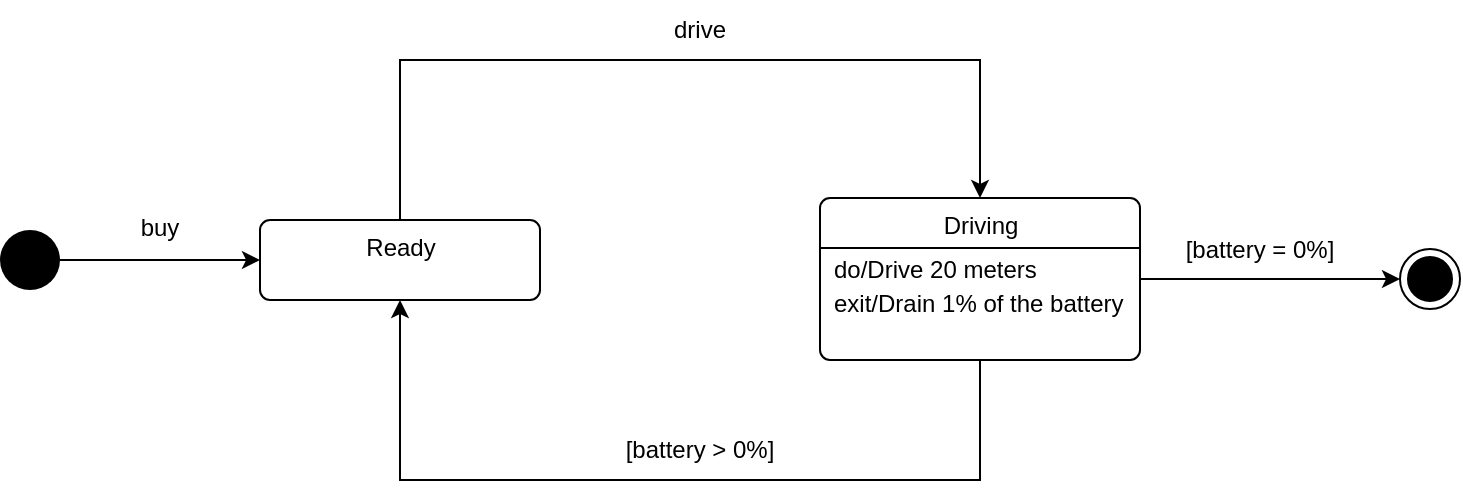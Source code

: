 <mxfile version="18.0.6" type="device" pages="2"><diagram id="QuFHSBNS82W5kBwCKCck" name="State Diagram"><mxGraphModel dx="918" dy="673" grid="1" gridSize="10" guides="1" tooltips="1" connect="1" arrows="1" fold="1" page="1" pageScale="1" pageWidth="1169" pageHeight="827" math="0" shadow="0"><root><mxCell id="0"/><mxCell id="1" parent="0"/><mxCell id="WiEuVhqg3tUjPyltgZMI-3" style="edgeStyle=orthogonalEdgeStyle;rounded=0;orthogonalLoop=1;jettySize=auto;html=1;exitX=0.5;exitY=0;exitDx=0;exitDy=0;entryX=0.5;entryY=0;entryDx=0;entryDy=0;" edge="1" parent="1" source="WiEuVhqg3tUjPyltgZMI-1" target="WiEuVhqg3tUjPyltgZMI-2"><mxGeometry relative="1" as="geometry"><mxPoint x="540" y="390" as="targetPoint"/><Array as="points"><mxPoint x="330" y="300"/><mxPoint x="620" y="300"/></Array></mxGeometry></mxCell><mxCell id="WiEuVhqg3tUjPyltgZMI-1" value="Ready" style="html=1;align=center;verticalAlign=top;rounded=1;absoluteArcSize=1;arcSize=10;dashed=0;" vertex="1" parent="1"><mxGeometry x="260" y="380" width="140" height="40" as="geometry"/></mxCell><mxCell id="WiEuVhqg3tUjPyltgZMI-4" style="edgeStyle=orthogonalEdgeStyle;rounded=0;orthogonalLoop=1;jettySize=auto;html=1;exitX=0.5;exitY=1;exitDx=0;exitDy=0;entryX=0.5;entryY=1;entryDx=0;entryDy=0;" edge="1" parent="1" source="WiEuVhqg3tUjPyltgZMI-2" target="WiEuVhqg3tUjPyltgZMI-1"><mxGeometry relative="1" as="geometry"><Array as="points"><mxPoint x="620" y="510"/><mxPoint x="330" y="510"/></Array></mxGeometry></mxCell><mxCell id="WiEuVhqg3tUjPyltgZMI-5" value="[battery &amp;gt; 0%]" style="text;html=1;strokeColor=none;fillColor=none;align=center;verticalAlign=middle;whiteSpace=wrap;rounded=0;" vertex="1" parent="1"><mxGeometry x="410" y="480" width="140" height="30" as="geometry"/></mxCell><mxCell id="WiEuVhqg3tUjPyltgZMI-15" value="" style="group" vertex="1" connectable="0" parent="1"><mxGeometry x="540" y="369" width="160" height="81" as="geometry"/></mxCell><mxCell id="WiEuVhqg3tUjPyltgZMI-2" value="Driving" style="html=1;align=center;verticalAlign=top;rounded=1;absoluteArcSize=1;arcSize=10;dashed=0;" vertex="1" parent="WiEuVhqg3tUjPyltgZMI-15"><mxGeometry width="160" height="81" as="geometry"/></mxCell><mxCell id="WiEuVhqg3tUjPyltgZMI-14" value="" style="endArrow=none;html=1;rounded=0;" edge="1" parent="WiEuVhqg3tUjPyltgZMI-15"><mxGeometry width="50" height="50" relative="1" as="geometry"><mxPoint y="24.98" as="sourcePoint"/><mxPoint x="160" y="24.98" as="targetPoint"/></mxGeometry></mxCell><mxCell id="WiEuVhqg3tUjPyltgZMI-16" value="do/Drive 20 meters" style="text;html=1;strokeColor=none;fillColor=none;align=left;verticalAlign=middle;whiteSpace=wrap;rounded=0;spacingLeft=5;" vertex="1" parent="WiEuVhqg3tUjPyltgZMI-15"><mxGeometry y="28.005" width="160" height="16.65" as="geometry"/></mxCell><mxCell id="WiEuVhqg3tUjPyltgZMI-17" value="exit/Drain 1% of the battery" style="text;html=1;strokeColor=none;fillColor=none;align=left;verticalAlign=middle;whiteSpace=wrap;rounded=0;spacingLeft=5;" vertex="1" parent="WiEuVhqg3tUjPyltgZMI-15"><mxGeometry y="44.655" width="160" height="16.65" as="geometry"/></mxCell><mxCell id="WiEuVhqg3tUjPyltgZMI-19" style="edgeStyle=orthogonalEdgeStyle;rounded=0;orthogonalLoop=1;jettySize=auto;html=1;exitX=1;exitY=0.75;exitDx=0;exitDy=0;entryX=0;entryY=0.5;entryDx=0;entryDy=0;" edge="1" parent="1" source="WiEuVhqg3tUjPyltgZMI-16" target="WiEuVhqg3tUjPyltgZMI-20"><mxGeometry relative="1" as="geometry"><mxPoint x="760" y="409.286" as="targetPoint"/></mxGeometry></mxCell><mxCell id="WiEuVhqg3tUjPyltgZMI-20" value="" style="ellipse;html=1;shape=endState;fillColor=#000000;strokeColor=#000000;" vertex="1" parent="1"><mxGeometry x="830" y="394.5" width="30" height="30" as="geometry"/></mxCell><mxCell id="WiEuVhqg3tUjPyltgZMI-21" value="[battery = 0%]" style="text;html=1;strokeColor=none;fillColor=none;align=center;verticalAlign=middle;whiteSpace=wrap;rounded=0;" vertex="1" parent="1"><mxGeometry x="720" y="380" width="80" height="30" as="geometry"/></mxCell><mxCell id="WiEuVhqg3tUjPyltgZMI-22" value="drive" style="text;html=1;strokeColor=none;fillColor=none;align=center;verticalAlign=middle;whiteSpace=wrap;rounded=0;" vertex="1" parent="1"><mxGeometry x="450" y="270" width="60" height="30" as="geometry"/></mxCell><mxCell id="WiEuVhqg3tUjPyltgZMI-25" style="edgeStyle=orthogonalEdgeStyle;rounded=0;orthogonalLoop=1;jettySize=auto;html=1;exitX=1;exitY=0.5;exitDx=0;exitDy=0;entryX=0;entryY=0.5;entryDx=0;entryDy=0;" edge="1" parent="1" source="WiEuVhqg3tUjPyltgZMI-24" target="WiEuVhqg3tUjPyltgZMI-1"><mxGeometry relative="1" as="geometry"/></mxCell><mxCell id="WiEuVhqg3tUjPyltgZMI-24" value="" style="ellipse;fillColor=#000000;strokeColor=none;" vertex="1" parent="1"><mxGeometry x="130" y="385" width="30" height="30" as="geometry"/></mxCell><mxCell id="WiEuVhqg3tUjPyltgZMI-26" value="buy" style="text;html=1;strokeColor=none;fillColor=none;align=center;verticalAlign=middle;whiteSpace=wrap;rounded=0;" vertex="1" parent="1"><mxGeometry x="180" y="369" width="60" height="30" as="geometry"/></mxCell></root></mxGraphModel></diagram><diagram id="dAME-vPFEAWHIg0Xx6Gk" name="Activity Diagram"><mxGraphModel dx="1296" dy="949" grid="1" gridSize="10" guides="1" tooltips="1" connect="1" arrows="1" fold="1" page="1" pageScale="1" pageWidth="1169" pageHeight="827" math="0" shadow="0"><root><mxCell id="0"/><mxCell id="1" parent="0"/><mxCell id="FjI1AuMr7kv54GDlpLBb-1" value="" style="rounded=1;whiteSpace=wrap;html=1;" vertex="1" parent="1"><mxGeometry x="40" y="40" width="650" height="150" as="geometry"/></mxCell><mxCell id="FjI1AuMr7kv54GDlpLBb-2" value="Buy a new car" style="text;html=1;strokeColor=none;fillColor=none;align=center;verticalAlign=middle;whiteSpace=wrap;rounded=0;" vertex="1" parent="1"><mxGeometry x="40" y="40" width="650" height="30" as="geometry"/></mxCell><mxCell id="FjI1AuMr7kv54GDlpLBb-3" value="" style="whiteSpace=wrap;html=1;aspect=fixed;" vertex="1" parent="1"><mxGeometry x="680" y="120" width="20" height="20" as="geometry"/></mxCell><mxCell id="FjI1AuMr7kv54GDlpLBb-4" value="car: ElonsToyCar" style="text;html=1;strokeColor=none;fillColor=none;align=center;verticalAlign=middle;whiteSpace=wrap;rounded=0;" vertex="1" parent="1"><mxGeometry x="690" y="90" width="110" height="30" as="geometry"/></mxCell><mxCell id="FjI1AuMr7kv54GDlpLBb-8" style="edgeStyle=orthogonalEdgeStyle;rounded=0;orthogonalLoop=1;jettySize=auto;html=1;exitX=1;exitY=0.5;exitDx=0;exitDy=0;entryX=0;entryY=0.5;entryDx=0;entryDy=0;" edge="1" parent="1" source="FjI1AuMr7kv54GDlpLBb-5" target="FjI1AuMr7kv54GDlpLBb-6"><mxGeometry relative="1" as="geometry"/></mxCell><mxCell id="FjI1AuMr7kv54GDlpLBb-5" value="Create a new car object&lt;br&gt;(ElonsToyCar::new)" style="rounded=1;whiteSpace=wrap;html=1;" vertex="1" parent="1"><mxGeometry x="140" y="100" width="140" height="60" as="geometry"/></mxCell><mxCell id="FjI1AuMr7kv54GDlpLBb-9" style="edgeStyle=orthogonalEdgeStyle;rounded=0;orthogonalLoop=1;jettySize=auto;html=1;exitX=1;exitY=0.5;exitDx=0;exitDy=0;entryX=0;entryY=0.5;entryDx=0;entryDy=0;" edge="1" parent="1" source="FjI1AuMr7kv54GDlpLBb-6" target="FjI1AuMr7kv54GDlpLBb-7"><mxGeometry relative="1" as="geometry"/></mxCell><mxCell id="FjI1AuMr7kv54GDlpLBb-6" value="Charge its battery to 100%" style="rounded=1;whiteSpace=wrap;html=1;" vertex="1" parent="1"><mxGeometry x="330" y="100" width="135" height="60" as="geometry"/></mxCell><mxCell id="FjI1AuMr7kv54GDlpLBb-10" style="edgeStyle=orthogonalEdgeStyle;rounded=0;orthogonalLoop=1;jettySize=auto;html=1;exitX=1;exitY=0.5;exitDx=0;exitDy=0;entryX=0;entryY=0.5;entryDx=0;entryDy=0;" edge="1" parent="1" source="FjI1AuMr7kv54GDlpLBb-7" target="FjI1AuMr7kv54GDlpLBb-3"><mxGeometry relative="1" as="geometry"/></mxCell><mxCell id="FjI1AuMr7kv54GDlpLBb-7" value="Set mileage to 0 meters" style="rounded=1;whiteSpace=wrap;html=1;" vertex="1" parent="1"><mxGeometry x="510" y="100" width="120" height="60" as="geometry"/></mxCell><mxCell id="FjI1AuMr7kv54GDlpLBb-11" value="" style="rounded=1;whiteSpace=wrap;html=1;" vertex="1" parent="1"><mxGeometry x="40" y="278" width="370" height="246" as="geometry"/></mxCell><mxCell id="FjI1AuMr7kv54GDlpLBb-12" value="Display the distance driven" style="text;html=1;strokeColor=none;fillColor=none;align=center;verticalAlign=middle;whiteSpace=wrap;rounded=0;" vertex="1" parent="1"><mxGeometry x="40" y="278" width="370" height="30" as="geometry"/></mxCell><mxCell id="FjI1AuMr7kv54GDlpLBb-18" style="edgeStyle=orthogonalEdgeStyle;rounded=0;orthogonalLoop=1;jettySize=auto;html=1;exitX=0.5;exitY=1;exitDx=0;exitDy=0;entryX=0.5;entryY=0;entryDx=0;entryDy=0;fontFamily=Helvetica;fontSize=12;fontColor=#000000;" edge="1" parent="1" source="FjI1AuMr7kv54GDlpLBb-13" target="FjI1AuMr7kv54GDlpLBb-14"><mxGeometry relative="1" as="geometry"/></mxCell><mxCell id="FjI1AuMr7kv54GDlpLBb-13" value="Get the current mileage in meters" style="rounded=1;whiteSpace=wrap;html=1;" vertex="1" parent="1"><mxGeometry x="150" y="344" width="170" height="60" as="geometry"/></mxCell><mxCell id="FjI1AuMr7kv54GDlpLBb-17" style="edgeStyle=orthogonalEdgeStyle;rounded=0;orthogonalLoop=1;jettySize=auto;html=1;exitX=1;exitY=0.5;exitDx=0;exitDy=0;entryX=0;entryY=0.5;entryDx=0;entryDy=0;fontFamily=Helvetica;fontSize=12;fontColor=#000000;" edge="1" parent="1" source="FjI1AuMr7kv54GDlpLBb-14" target="FjI1AuMr7kv54GDlpLBb-15"><mxGeometry relative="1" as="geometry"/></mxCell><mxCell id="FjI1AuMr7kv54GDlpLBb-14" value="&lt;p style=&quot;&quot;&gt;Generate string&lt;br&gt;&amp;nbsp;&lt;span style=&quot;text-align: left;&quot;&gt;&quot;Driven &amp;lt;METERS&amp;gt; meters&quot;&lt;/span&gt;&lt;/p&gt;" style="rounded=1;whiteSpace=wrap;html=1;" vertex="1" parent="1"><mxGeometry x="150" y="438" width="170" height="60" as="geometry"/></mxCell><mxCell id="FjI1AuMr7kv54GDlpLBb-15" value="" style="whiteSpace=wrap;html=1;aspect=fixed;labelBackgroundColor=none;fontFamily=Helvetica;fontSize=12;fontColor=#000000;" vertex="1" parent="1"><mxGeometry x="400" y="458" width="20" height="20" as="geometry"/></mxCell><mxCell id="FjI1AuMr7kv54GDlpLBb-19" value="" style="rounded=1;whiteSpace=wrap;html=1;" vertex="1" parent="1"><mxGeometry x="520" y="224" width="530" height="326" as="geometry"/></mxCell><mxCell id="FjI1AuMr7kv54GDlpLBb-20" value="Display the battery percentage" style="text;html=1;strokeColor=none;fillColor=none;align=center;verticalAlign=middle;whiteSpace=wrap;rounded=0;" vertex="1" parent="1"><mxGeometry x="520" y="224" width="530" height="30" as="geometry"/></mxCell><mxCell id="FjI1AuMr7kv54GDlpLBb-52" style="edgeStyle=orthogonalEdgeStyle;rounded=0;orthogonalLoop=1;jettySize=auto;html=1;exitX=0.5;exitY=1;exitDx=0;exitDy=0;entryX=0.5;entryY=0;entryDx=0;entryDy=0;fontFamily=Helvetica;fontSize=12;fontColor=#000000;" edge="1" parent="1" source="FjI1AuMr7kv54GDlpLBb-22" target="FjI1AuMr7kv54GDlpLBb-51"><mxGeometry relative="1" as="geometry"/></mxCell><mxCell id="FjI1AuMr7kv54GDlpLBb-22" value="Get the remaining battery percentage" style="rounded=1;whiteSpace=wrap;html=1;" vertex="1" parent="1"><mxGeometry x="605" y="278.5" width="170" height="60" as="geometry"/></mxCell><mxCell id="FjI1AuMr7kv54GDlpLBb-62" style="edgeStyle=orthogonalEdgeStyle;rounded=0;orthogonalLoop=1;jettySize=auto;html=1;exitX=0.5;exitY=0;exitDx=0;exitDy=0;entryX=0;entryY=0.5;entryDx=0;entryDy=0;fontFamily=Helvetica;fontSize=12;fontColor=#000000;" edge="1" parent="1" source="FjI1AuMr7kv54GDlpLBb-24" target="FjI1AuMr7kv54GDlpLBb-54"><mxGeometry relative="1" as="geometry"/></mxCell><mxCell id="FjI1AuMr7kv54GDlpLBb-24" value="&lt;p style=&quot;&quot;&gt;Generate string&lt;br&gt;&amp;nbsp;&lt;span style=&quot;text-align: left;&quot;&gt;&quot;Battery at &amp;lt;PERCENTAGE&amp;gt;%&quot;&lt;/span&gt;&lt;/p&gt;" style="rounded=1;whiteSpace=wrap;html=1;" vertex="1" parent="1"><mxGeometry x="775" y="376.5" width="145" height="60" as="geometry"/></mxCell><mxCell id="FjI1AuMr7kv54GDlpLBb-25" value="" style="whiteSpace=wrap;html=1;aspect=fixed;labelBackgroundColor=none;fontFamily=Helvetica;fontSize=12;fontColor=#000000;" vertex="1" parent="1"><mxGeometry x="1040" y="293.5" width="20" height="20" as="geometry"/></mxCell><mxCell id="FjI1AuMr7kv54GDlpLBb-26" value="distance: string" style="text;html=1;strokeColor=none;fillColor=none;align=center;verticalAlign=middle;whiteSpace=wrap;rounded=0;labelBackgroundColor=none;fontFamily=Helvetica;fontSize=12;fontColor=#000000;" vertex="1" parent="1"><mxGeometry x="410" y="428" width="60" height="30" as="geometry"/></mxCell><mxCell id="FjI1AuMr7kv54GDlpLBb-27" value="percentage: string" style="text;html=1;strokeColor=none;fillColor=none;align=center;verticalAlign=middle;whiteSpace=wrap;rounded=0;labelBackgroundColor=none;fontFamily=Helvetica;fontSize=12;fontColor=#000000;" vertex="1" parent="1"><mxGeometry x="1050" y="263.5" width="80" height="30" as="geometry"/></mxCell><mxCell id="FjI1AuMr7kv54GDlpLBb-28" value="" style="rounded=1;whiteSpace=wrap;html=1;labelBackgroundColor=none;fontFamily=Helvetica;fontSize=12;fontColor=#000000;" vertex="1" parent="1"><mxGeometry x="40" y="590" width="850" height="210" as="geometry"/></mxCell><mxCell id="FjI1AuMr7kv54GDlpLBb-29" value="Drive" style="text;html=1;strokeColor=none;fillColor=none;align=center;verticalAlign=middle;whiteSpace=wrap;rounded=0;labelBackgroundColor=none;fontFamily=Helvetica;fontSize=12;fontColor=#000000;" vertex="1" parent="1"><mxGeometry x="40" y="590" width="850" height="30" as="geometry"/></mxCell><mxCell id="FjI1AuMr7kv54GDlpLBb-40" style="edgeStyle=orthogonalEdgeStyle;rounded=0;orthogonalLoop=1;jettySize=auto;html=1;exitX=1;exitY=0.5;exitDx=0;exitDy=0;entryX=0;entryY=0.5;entryDx=0;entryDy=0;fontFamily=Helvetica;fontSize=12;fontColor=#000000;" edge="1" parent="1" source="FjI1AuMr7kv54GDlpLBb-30" target="FjI1AuMr7kv54GDlpLBb-39"><mxGeometry relative="1" as="geometry"/></mxCell><mxCell id="FjI1AuMr7kv54GDlpLBb-30" value="Get the remaining battery percentage" style="rounded=1;whiteSpace=wrap;html=1;labelBackgroundColor=none;fontFamily=Helvetica;fontSize=12;fontColor=#000000;" vertex="1" parent="1"><mxGeometry x="150" y="655" width="120" height="60" as="geometry"/></mxCell><mxCell id="FjI1AuMr7kv54GDlpLBb-32" style="edgeStyle=orthogonalEdgeStyle;rounded=0;orthogonalLoop=1;jettySize=auto;html=1;entryX=0;entryY=0.5;entryDx=0;entryDy=0;fontFamily=Helvetica;fontSize=12;fontColor=#000000;" edge="1" parent="1" source="FjI1AuMr7kv54GDlpLBb-31" target="FjI1AuMr7kv54GDlpLBb-5"><mxGeometry relative="1" as="geometry"/></mxCell><mxCell id="FjI1AuMr7kv54GDlpLBb-31" value="" style="ellipse;fillColor=#000000;strokeColor=none;labelBackgroundColor=none;fontFamily=Helvetica;fontSize=12;fontColor=#000000;" vertex="1" parent="1"><mxGeometry x="70" y="115" width="30" height="30" as="geometry"/></mxCell><mxCell id="FjI1AuMr7kv54GDlpLBb-34" style="edgeStyle=orthogonalEdgeStyle;rounded=0;orthogonalLoop=1;jettySize=auto;html=1;entryX=0;entryY=0.5;entryDx=0;entryDy=0;fontFamily=Helvetica;fontSize=12;fontColor=#000000;" edge="1" parent="1" source="FjI1AuMr7kv54GDlpLBb-33" target="FjI1AuMr7kv54GDlpLBb-13"><mxGeometry relative="1" as="geometry"/></mxCell><mxCell id="FjI1AuMr7kv54GDlpLBb-33" value="" style="ellipse;fillColor=#000000;strokeColor=none;labelBackgroundColor=none;fontFamily=Helvetica;fontSize=12;fontColor=#000000;" vertex="1" parent="1"><mxGeometry x="70" y="359" width="30" height="30" as="geometry"/></mxCell><mxCell id="FjI1AuMr7kv54GDlpLBb-36" style="edgeStyle=orthogonalEdgeStyle;rounded=0;orthogonalLoop=1;jettySize=auto;html=1;entryX=0;entryY=0.5;entryDx=0;entryDy=0;fontFamily=Helvetica;fontSize=12;fontColor=#000000;" edge="1" parent="1" source="FjI1AuMr7kv54GDlpLBb-35" target="FjI1AuMr7kv54GDlpLBb-22"><mxGeometry relative="1" as="geometry"/></mxCell><mxCell id="FjI1AuMr7kv54GDlpLBb-35" value="" style="ellipse;fillColor=#000000;strokeColor=none;labelBackgroundColor=none;fontFamily=Helvetica;fontSize=12;fontColor=#000000;" vertex="1" parent="1"><mxGeometry x="535" y="293.5" width="30" height="30" as="geometry"/></mxCell><mxCell id="FjI1AuMr7kv54GDlpLBb-38" style="edgeStyle=orthogonalEdgeStyle;rounded=0;orthogonalLoop=1;jettySize=auto;html=1;entryX=0;entryY=0.5;entryDx=0;entryDy=0;fontFamily=Helvetica;fontSize=12;fontColor=#000000;" edge="1" parent="1" source="FjI1AuMr7kv54GDlpLBb-37" target="FjI1AuMr7kv54GDlpLBb-30"><mxGeometry relative="1" as="geometry"/></mxCell><mxCell id="FjI1AuMr7kv54GDlpLBb-37" value="" style="ellipse;fillColor=#000000;strokeColor=none;labelBackgroundColor=none;fontFamily=Helvetica;fontSize=12;fontColor=#000000;" vertex="1" parent="1"><mxGeometry x="60" y="670" width="30" height="30" as="geometry"/></mxCell><mxCell id="FjI1AuMr7kv54GDlpLBb-42" style="edgeStyle=orthogonalEdgeStyle;rounded=0;orthogonalLoop=1;jettySize=auto;html=1;exitX=0.5;exitY=1;exitDx=0;exitDy=0;entryX=0.5;entryY=0;entryDx=0;entryDy=0;fontFamily=Helvetica;fontSize=12;fontColor=#000000;" edge="1" parent="1" source="FjI1AuMr7kv54GDlpLBb-39" target="FjI1AuMr7kv54GDlpLBb-41"><mxGeometry relative="1" as="geometry"/></mxCell><mxCell id="FjI1AuMr7kv54GDlpLBb-45" style="edgeStyle=orthogonalEdgeStyle;rounded=0;orthogonalLoop=1;jettySize=auto;html=1;exitX=1;exitY=0.5;exitDx=0;exitDy=0;entryX=0;entryY=0.5;entryDx=0;entryDy=0;fontFamily=Helvetica;fontSize=12;fontColor=#000000;" edge="1" parent="1" source="FjI1AuMr7kv54GDlpLBb-39" target="FjI1AuMr7kv54GDlpLBb-44"><mxGeometry relative="1" as="geometry"/></mxCell><mxCell id="FjI1AuMr7kv54GDlpLBb-39" value="" style="rhombus;whiteSpace=wrap;html=1;labelBackgroundColor=none;fontFamily=Helvetica;fontSize=12;fontColor=#000000;" vertex="1" parent="1"><mxGeometry x="330" y="665" width="40" height="40" as="geometry"/></mxCell><mxCell id="FjI1AuMr7kv54GDlpLBb-41" value="" style="ellipse;html=1;shape=endState;fillColor=#000000;strokeColor=#000000;labelBackgroundColor=none;fontFamily=Helvetica;fontSize=12;fontColor=#000000;" vertex="1" parent="1"><mxGeometry x="335" y="740" width="30" height="30" as="geometry"/></mxCell><mxCell id="FjI1AuMr7kv54GDlpLBb-43" value="[battery = 0%]" style="text;html=1;strokeColor=none;fillColor=none;align=center;verticalAlign=middle;whiteSpace=wrap;rounded=0;labelBackgroundColor=none;fontFamily=Helvetica;fontSize=12;fontColor=#000000;" vertex="1" parent="1"><mxGeometry x="352.5" y="705" width="77.5" height="30" as="geometry"/></mxCell><mxCell id="FjI1AuMr7kv54GDlpLBb-48" style="edgeStyle=orthogonalEdgeStyle;rounded=0;orthogonalLoop=1;jettySize=auto;html=1;entryX=0;entryY=0.5;entryDx=0;entryDy=0;fontFamily=Helvetica;fontSize=12;fontColor=#000000;" edge="1" parent="1" source="FjI1AuMr7kv54GDlpLBb-44" target="FjI1AuMr7kv54GDlpLBb-47"><mxGeometry relative="1" as="geometry"/></mxCell><mxCell id="FjI1AuMr7kv54GDlpLBb-44" value="Drive 20 meters and add it to the mileage" style="rounded=1;whiteSpace=wrap;html=1;labelBackgroundColor=none;fontFamily=Helvetica;fontSize=12;fontColor=#000000;" vertex="1" parent="1"><mxGeometry x="470" y="655" width="130" height="60" as="geometry"/></mxCell><mxCell id="FjI1AuMr7kv54GDlpLBb-46" value="[battery &amp;gt; 0%]" style="text;html=1;strokeColor=none;fillColor=none;align=center;verticalAlign=middle;whiteSpace=wrap;rounded=0;labelBackgroundColor=none;fontFamily=Helvetica;fontSize=12;fontColor=#000000;" vertex="1" parent="1"><mxGeometry x="375" y="655" width="80" height="30" as="geometry"/></mxCell><mxCell id="FjI1AuMr7kv54GDlpLBb-50" style="edgeStyle=orthogonalEdgeStyle;rounded=0;orthogonalLoop=1;jettySize=auto;html=1;entryX=0;entryY=0.5;entryDx=0;entryDy=0;fontFamily=Helvetica;fontSize=12;fontColor=#000000;" edge="1" parent="1" source="FjI1AuMr7kv54GDlpLBb-47" target="FjI1AuMr7kv54GDlpLBb-49"><mxGeometry relative="1" as="geometry"/></mxCell><mxCell id="FjI1AuMr7kv54GDlpLBb-47" value="Drain 1% of the battery" style="rounded=1;whiteSpace=wrap;html=1;labelBackgroundColor=none;fontFamily=Helvetica;fontSize=12;fontColor=#000000;" vertex="1" parent="1"><mxGeometry x="660" y="655" width="120" height="60" as="geometry"/></mxCell><mxCell id="FjI1AuMr7kv54GDlpLBb-49" value="" style="ellipse;html=1;shape=endState;fillColor=#000000;strokeColor=#000000;labelBackgroundColor=none;fontFamily=Helvetica;fontSize=12;fontColor=#000000;" vertex="1" parent="1"><mxGeometry x="825" y="670" width="30" height="30" as="geometry"/></mxCell><mxCell id="FjI1AuMr7kv54GDlpLBb-58" style="edgeStyle=orthogonalEdgeStyle;rounded=0;orthogonalLoop=1;jettySize=auto;html=1;exitX=1;exitY=0.5;exitDx=0;exitDy=0;entryX=0;entryY=0.5;entryDx=0;entryDy=0;fontFamily=Helvetica;fontSize=12;fontColor=#000000;" edge="1" parent="1" source="FjI1AuMr7kv54GDlpLBb-51" target="FjI1AuMr7kv54GDlpLBb-24"><mxGeometry relative="1" as="geometry"><mxPoint x="742.5" y="416.5" as="sourcePoint"/></mxGeometry></mxCell><mxCell id="FjI1AuMr7kv54GDlpLBb-59" style="edgeStyle=orthogonalEdgeStyle;rounded=0;orthogonalLoop=1;jettySize=auto;html=1;exitX=0.5;exitY=1;exitDx=0;exitDy=0;entryX=0;entryY=0.5;entryDx=0;entryDy=0;fontFamily=Helvetica;fontSize=12;fontColor=#000000;" edge="1" parent="1" source="FjI1AuMr7kv54GDlpLBb-51" target="FjI1AuMr7kv54GDlpLBb-53"><mxGeometry relative="1" as="geometry"/></mxCell><mxCell id="FjI1AuMr7kv54GDlpLBb-51" value="" style="rhombus;whiteSpace=wrap;html=1;labelBackgroundColor=none;fontFamily=Helvetica;fontSize=12;fontColor=#000000;" vertex="1" parent="1"><mxGeometry x="670" y="386.5" width="40" height="40" as="geometry"/></mxCell><mxCell id="FjI1AuMr7kv54GDlpLBb-57" style="edgeStyle=orthogonalEdgeStyle;rounded=0;orthogonalLoop=1;jettySize=auto;html=1;exitX=1;exitY=0.5;exitDx=0;exitDy=0;entryX=0.5;entryY=1;entryDx=0;entryDy=0;fontFamily=Helvetica;fontSize=12;fontColor=#000000;" edge="1" parent="1" source="FjI1AuMr7kv54GDlpLBb-53" target="FjI1AuMr7kv54GDlpLBb-54"><mxGeometry relative="1" as="geometry"><mxPoint x="955" y="446.5" as="targetPoint"/></mxGeometry></mxCell><mxCell id="FjI1AuMr7kv54GDlpLBb-53" value="&lt;p style=&quot;&quot;&gt;Generate string&lt;br&gt;&amp;nbsp;&lt;span style=&quot;text-align: left;&quot;&gt;&quot;Battery empty&quot;&lt;/span&gt;&lt;/p&gt;" style="rounded=1;whiteSpace=wrap;html=1;" vertex="1" parent="1"><mxGeometry x="775" y="464" width="145" height="60" as="geometry"/></mxCell><mxCell id="FjI1AuMr7kv54GDlpLBb-55" style="edgeStyle=orthogonalEdgeStyle;rounded=0;orthogonalLoop=1;jettySize=auto;html=1;exitX=1;exitY=0.5;exitDx=0;exitDy=0;entryX=0;entryY=0.5;entryDx=0;entryDy=0;fontFamily=Helvetica;fontSize=12;fontColor=#000000;" edge="1" parent="1" source="FjI1AuMr7kv54GDlpLBb-54" target="FjI1AuMr7kv54GDlpLBb-25"><mxGeometry relative="1" as="geometry"/></mxCell><mxCell id="FjI1AuMr7kv54GDlpLBb-54" value="" style="rhombus;whiteSpace=wrap;html=1;labelBackgroundColor=none;fontFamily=Helvetica;fontSize=12;fontColor=#000000;" vertex="1" parent="1"><mxGeometry x="950" y="284" width="40" height="40" as="geometry"/></mxCell><mxCell id="FjI1AuMr7kv54GDlpLBb-60" value="[=0%]" style="text;html=1;strokeColor=none;fillColor=none;align=center;verticalAlign=middle;whiteSpace=wrap;rounded=0;labelBackgroundColor=none;fontFamily=Helvetica;fontSize=12;fontColor=#000000;" vertex="1" parent="1"><mxGeometry x="707.5" y="464" width="60" height="30" as="geometry"/></mxCell><mxCell id="FjI1AuMr7kv54GDlpLBb-63" value="[&amp;gt;0%]" style="text;html=1;strokeColor=none;fillColor=none;align=center;verticalAlign=middle;whiteSpace=wrap;rounded=0;labelBackgroundColor=none;fontFamily=Helvetica;fontSize=12;fontColor=#000000;" vertex="1" parent="1"><mxGeometry x="707.5" y="378" width="60" height="30" as="geometry"/></mxCell></root></mxGraphModel></diagram></mxfile>